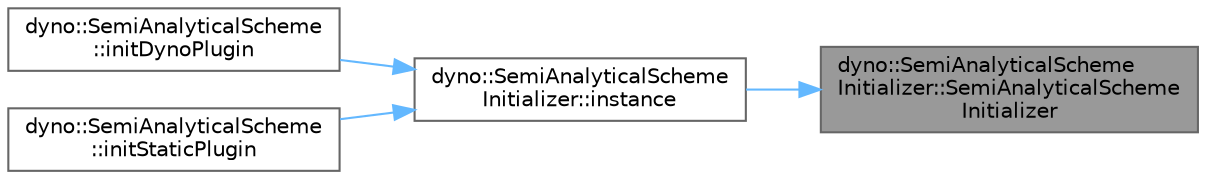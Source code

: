 digraph "dyno::SemiAnalyticalSchemeInitializer::SemiAnalyticalSchemeInitializer"
{
 // LATEX_PDF_SIZE
  bgcolor="transparent";
  edge [fontname=Helvetica,fontsize=10,labelfontname=Helvetica,labelfontsize=10];
  node [fontname=Helvetica,fontsize=10,shape=box,height=0.2,width=0.4];
  rankdir="RL";
  Node1 [id="Node000001",label="dyno::SemiAnalyticalScheme\lInitializer::SemiAnalyticalScheme\lInitializer",height=0.2,width=0.4,color="gray40", fillcolor="grey60", style="filled", fontcolor="black",tooltip=" "];
  Node1 -> Node2 [id="edge1_Node000001_Node000002",dir="back",color="steelblue1",style="solid",tooltip=" "];
  Node2 [id="Node000002",label="dyno::SemiAnalyticalScheme\lInitializer::instance",height=0.2,width=0.4,color="grey40", fillcolor="white", style="filled",URL="$classdyno_1_1_semi_analytical_scheme_initializer.html#a0a9286881052bcbc9fc74fd61c388b81",tooltip=" "];
  Node2 -> Node3 [id="edge2_Node000002_Node000003",dir="back",color="steelblue1",style="solid",tooltip=" "];
  Node3 [id="Node000003",label="dyno::SemiAnalyticalScheme\l::initDynoPlugin",height=0.2,width=0.4,color="grey40", fillcolor="white", style="filled",URL="$namespacedyno_1_1_semi_analytical_scheme.html#a00501032d6b54c3c993acb60e7332656",tooltip=" "];
  Node2 -> Node4 [id="edge3_Node000002_Node000004",dir="back",color="steelblue1",style="solid",tooltip=" "];
  Node4 [id="Node000004",label="dyno::SemiAnalyticalScheme\l::initStaticPlugin",height=0.2,width=0.4,color="grey40", fillcolor="white", style="filled",URL="$namespacedyno_1_1_semi_analytical_scheme.html#a9ea2053648ddb3706f2ca4ed3173af1b",tooltip=" "];
}
